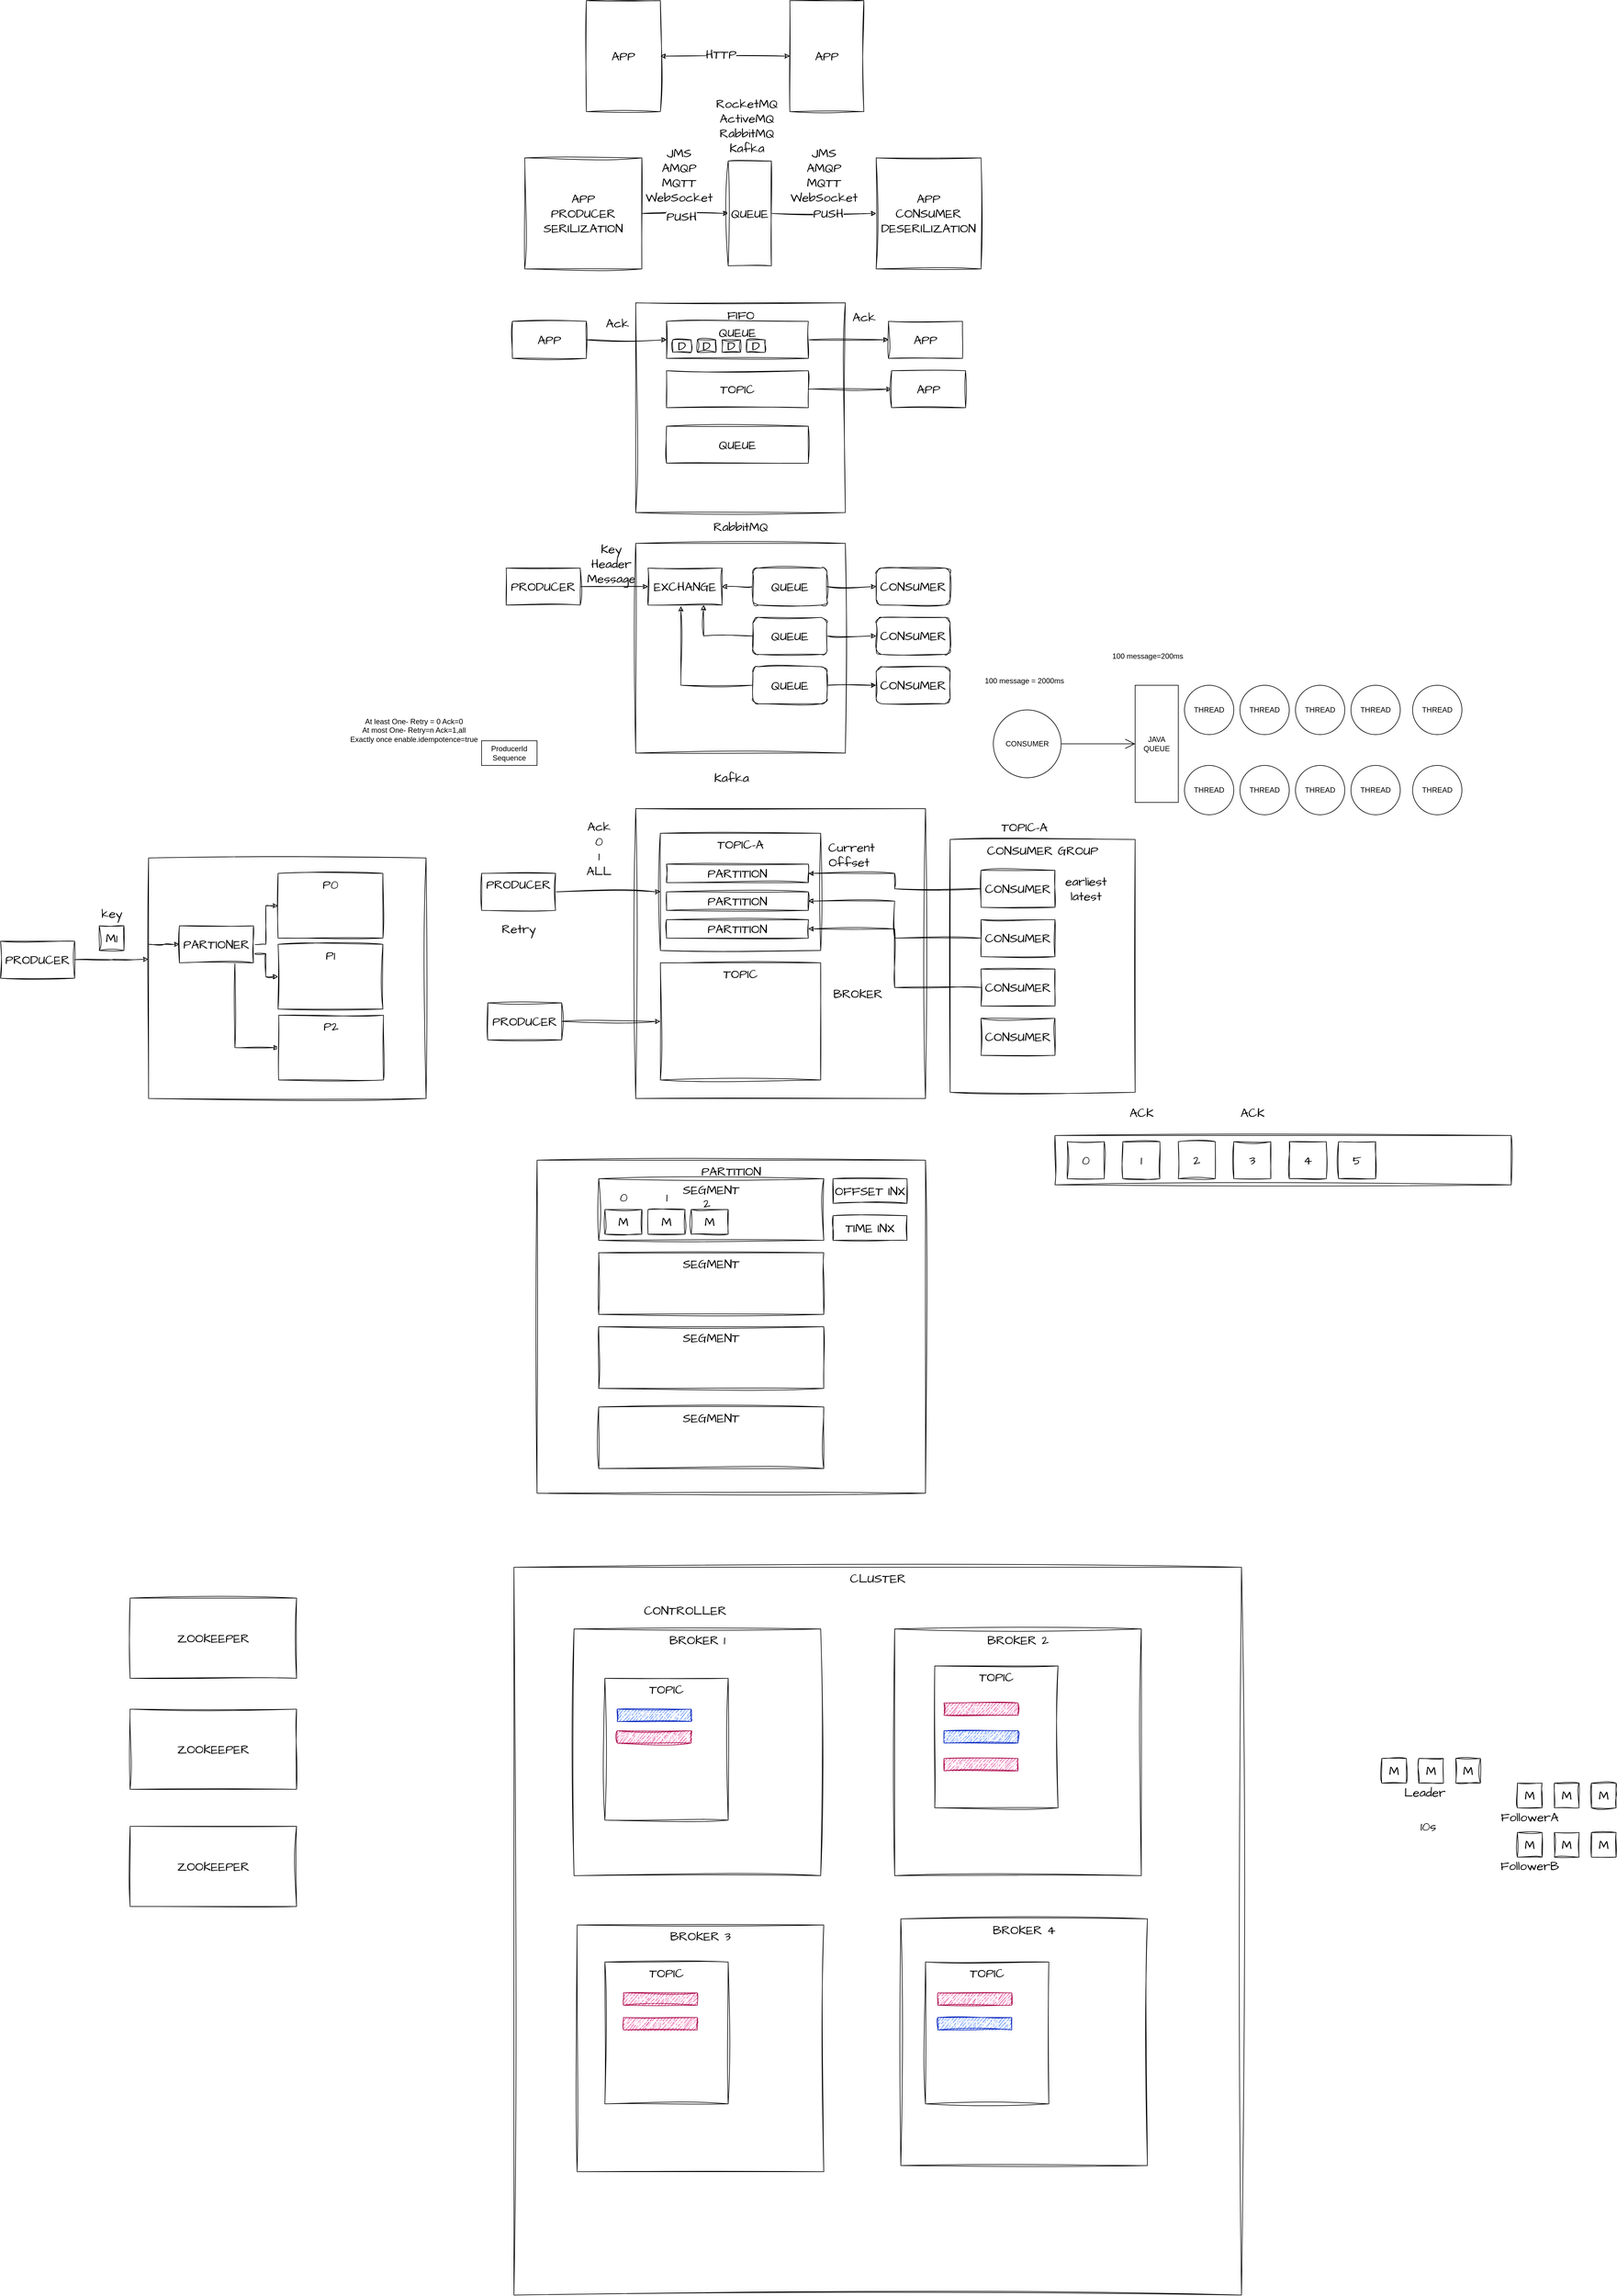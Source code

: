 <mxfile version="22.1.2" type="device">
  <diagram name="Page-1" id="kyjuLQX3oqLytZDtHuIR">
    <mxGraphModel dx="5960" dy="733" grid="1" gridSize="10" guides="1" tooltips="1" connect="1" arrows="1" fold="1" page="1" pageScale="1" pageWidth="4681" pageHeight="3300" math="0" shadow="0">
      <root>
        <mxCell id="0" />
        <mxCell id="1" parent="0" />
        <mxCell id="0eBBz7cHZ5j_ymaUO_Qw-89" value="CONSUMER GROUP" style="rounded=0;whiteSpace=wrap;html=1;sketch=1;hachureGap=4;jiggle=2;curveFitting=1;fontFamily=Architects Daughter;fontSource=https%3A%2F%2Ffonts.googleapis.com%2Fcss%3Ffamily%3DArchitects%2BDaughter;fontSize=20;verticalAlign=top;" parent="1" vertex="1">
          <mxGeometry x="740" y="1480" width="300" height="410" as="geometry" />
        </mxCell>
        <mxCell id="0eBBz7cHZ5j_ymaUO_Qw-4" value="" style="edgeStyle=orthogonalEdgeStyle;rounded=0;sketch=1;hachureGap=4;jiggle=2;curveFitting=1;orthogonalLoop=1;jettySize=auto;html=1;fontFamily=Architects Daughter;fontSource=https%3A%2F%2Ffonts.googleapis.com%2Fcss%3Ffamily%3DArchitects%2BDaughter;fontSize=16;startArrow=classic;startFill=1;" parent="1" source="0eBBz7cHZ5j_ymaUO_Qw-1" target="0eBBz7cHZ5j_ymaUO_Qw-3" edge="1">
          <mxGeometry relative="1" as="geometry" />
        </mxCell>
        <mxCell id="0eBBz7cHZ5j_ymaUO_Qw-9" value="HTTP" style="edgeLabel;html=1;align=center;verticalAlign=middle;resizable=0;points=[];fontSize=20;fontFamily=Architects Daughter;" parent="0eBBz7cHZ5j_ymaUO_Qw-4" vertex="1" connectable="0">
          <mxGeometry x="-0.067" y="3" relative="1" as="geometry">
            <mxPoint as="offset" />
          </mxGeometry>
        </mxCell>
        <mxCell id="0eBBz7cHZ5j_ymaUO_Qw-1" value="APP" style="rounded=0;whiteSpace=wrap;html=1;sketch=1;hachureGap=4;jiggle=2;curveFitting=1;fontFamily=Architects Daughter;fontSource=https%3A%2F%2Ffonts.googleapis.com%2Fcss%3Ffamily%3DArchitects%2BDaughter;fontSize=20;" parent="1" vertex="1">
          <mxGeometry x="150" y="120" width="120" height="180" as="geometry" />
        </mxCell>
        <mxCell id="0eBBz7cHZ5j_ymaUO_Qw-3" value="APP" style="rounded=0;whiteSpace=wrap;html=1;sketch=1;hachureGap=4;jiggle=2;curveFitting=1;fontFamily=Architects Daughter;fontSource=https%3A%2F%2Ffonts.googleapis.com%2Fcss%3Ffamily%3DArchitects%2BDaughter;fontSize=20;" parent="1" vertex="1">
          <mxGeometry x="480" y="120" width="120" height="180" as="geometry" />
        </mxCell>
        <mxCell id="0eBBz7cHZ5j_ymaUO_Qw-11" style="edgeStyle=orthogonalEdgeStyle;rounded=0;sketch=1;hachureGap=4;jiggle=2;curveFitting=1;orthogonalLoop=1;jettySize=auto;html=1;exitX=1;exitY=0.5;exitDx=0;exitDy=0;fontFamily=Architects Daughter;fontSource=https%3A%2F%2Ffonts.googleapis.com%2Fcss%3Ffamily%3DArchitects%2BDaughter;fontSize=16;" parent="1" source="0eBBz7cHZ5j_ymaUO_Qw-5" target="0eBBz7cHZ5j_ymaUO_Qw-10" edge="1">
          <mxGeometry relative="1" as="geometry" />
        </mxCell>
        <mxCell id="0eBBz7cHZ5j_ymaUO_Qw-13" value="Text" style="edgeLabel;html=1;align=center;verticalAlign=middle;resizable=0;points=[];fontSize=20;fontFamily=Architects Daughter;" parent="0eBBz7cHZ5j_ymaUO_Qw-11" vertex="1" connectable="0">
          <mxGeometry x="-0.158" y="-1" relative="1" as="geometry">
            <mxPoint as="offset" />
          </mxGeometry>
        </mxCell>
        <mxCell id="0eBBz7cHZ5j_ymaUO_Qw-15" value="PUSH" style="edgeLabel;html=1;align=center;verticalAlign=middle;resizable=0;points=[];fontSize=20;fontFamily=Architects Daughter;" parent="0eBBz7cHZ5j_ymaUO_Qw-11" vertex="1" connectable="0">
          <mxGeometry x="-0.086" y="-5" relative="1" as="geometry">
            <mxPoint as="offset" />
          </mxGeometry>
        </mxCell>
        <mxCell id="0eBBz7cHZ5j_ymaUO_Qw-5" value="APP&lt;br&gt;PRODUCER&lt;br&gt;SERILIZATION" style="rounded=0;whiteSpace=wrap;html=1;sketch=1;hachureGap=4;jiggle=2;curveFitting=1;fontFamily=Architects Daughter;fontSource=https%3A%2F%2Ffonts.googleapis.com%2Fcss%3Ffamily%3DArchitects%2BDaughter;fontSize=20;" parent="1" vertex="1">
          <mxGeometry x="50" y="375" width="190" height="180" as="geometry" />
        </mxCell>
        <mxCell id="0eBBz7cHZ5j_ymaUO_Qw-7" value="APP&lt;br&gt;CONSUMER&lt;br&gt;DESERILIZATION" style="rounded=0;whiteSpace=wrap;html=1;sketch=1;hachureGap=4;jiggle=2;curveFitting=1;fontFamily=Architects Daughter;fontSource=https%3A%2F%2Ffonts.googleapis.com%2Fcss%3Ffamily%3DArchitects%2BDaughter;fontSize=20;" parent="1" vertex="1">
          <mxGeometry x="620" y="375" width="170" height="180" as="geometry" />
        </mxCell>
        <mxCell id="0eBBz7cHZ5j_ymaUO_Qw-12" style="edgeStyle=orthogonalEdgeStyle;rounded=0;sketch=1;hachureGap=4;jiggle=2;curveFitting=1;orthogonalLoop=1;jettySize=auto;html=1;exitX=1;exitY=0.5;exitDx=0;exitDy=0;fontFamily=Architects Daughter;fontSource=https%3A%2F%2Ffonts.googleapis.com%2Fcss%3Ffamily%3DArchitects%2BDaughter;fontSize=16;" parent="1" source="0eBBz7cHZ5j_ymaUO_Qw-10" target="0eBBz7cHZ5j_ymaUO_Qw-7" edge="1">
          <mxGeometry relative="1" as="geometry" />
        </mxCell>
        <mxCell id="0eBBz7cHZ5j_ymaUO_Qw-14" value="PUSH" style="edgeLabel;html=1;align=center;verticalAlign=middle;resizable=0;points=[];fontSize=20;fontFamily=Architects Daughter;" parent="0eBBz7cHZ5j_ymaUO_Qw-12" vertex="1" connectable="0">
          <mxGeometry x="0.082" relative="1" as="geometry">
            <mxPoint as="offset" />
          </mxGeometry>
        </mxCell>
        <mxCell id="0eBBz7cHZ5j_ymaUO_Qw-10" value="QUEUE" style="rounded=0;whiteSpace=wrap;html=1;sketch=1;hachureGap=4;jiggle=2;curveFitting=1;fontFamily=Architects Daughter;fontSource=https%3A%2F%2Ffonts.googleapis.com%2Fcss%3Ffamily%3DArchitects%2BDaughter;fontSize=20;" parent="1" vertex="1">
          <mxGeometry x="380" y="380" width="70" height="170" as="geometry" />
        </mxCell>
        <mxCell id="0eBBz7cHZ5j_ymaUO_Qw-16" value="JMS&lt;br&gt;AMQP&lt;br&gt;MQTT&lt;br&gt;WebSocket" style="text;html=1;align=center;verticalAlign=middle;resizable=0;points=[];autosize=1;strokeColor=none;fillColor=none;fontSize=20;fontFamily=Architects Daughter;" parent="1" vertex="1">
          <mxGeometry x="235" y="348" width="130" height="110" as="geometry" />
        </mxCell>
        <mxCell id="0eBBz7cHZ5j_ymaUO_Qw-17" value="RocketMQ&lt;br&gt;ActiveMQ&lt;br&gt;RabbitMQ&lt;br&gt;Kafka" style="text;html=1;align=center;verticalAlign=middle;resizable=0;points=[];autosize=1;strokeColor=none;fillColor=none;fontSize=20;fontFamily=Architects Daughter;" parent="1" vertex="1">
          <mxGeometry x="350" y="268" width="120" height="110" as="geometry" />
        </mxCell>
        <mxCell id="0eBBz7cHZ5j_ymaUO_Qw-19" value="" style="whiteSpace=wrap;html=1;aspect=fixed;sketch=1;hachureGap=4;jiggle=2;curveFitting=1;fontFamily=Architects Daughter;fontSource=https%3A%2F%2Ffonts.googleapis.com%2Fcss%3Ffamily%3DArchitects%2BDaughter;fontSize=20;" parent="1" vertex="1">
          <mxGeometry x="230" y="610" width="340" height="340" as="geometry" />
        </mxCell>
        <mxCell id="0eBBz7cHZ5j_ymaUO_Qw-26" style="edgeStyle=orthogonalEdgeStyle;rounded=0;sketch=1;hachureGap=4;jiggle=2;curveFitting=1;orthogonalLoop=1;jettySize=auto;html=1;exitX=1;exitY=0.5;exitDx=0;exitDy=0;entryX=0;entryY=0.5;entryDx=0;entryDy=0;fontFamily=Architects Daughter;fontSource=https%3A%2F%2Ffonts.googleapis.com%2Fcss%3Ffamily%3DArchitects%2BDaughter;fontSize=16;" parent="1" source="0eBBz7cHZ5j_ymaUO_Qw-20" target="0eBBz7cHZ5j_ymaUO_Qw-25" edge="1">
          <mxGeometry relative="1" as="geometry" />
        </mxCell>
        <mxCell id="0eBBz7cHZ5j_ymaUO_Qw-20" value="QUEUE" style="rounded=0;whiteSpace=wrap;html=1;sketch=1;hachureGap=4;jiggle=2;curveFitting=1;fontFamily=Architects Daughter;fontSource=https%3A%2F%2Ffonts.googleapis.com%2Fcss%3Ffamily%3DArchitects%2BDaughter;fontSize=20;verticalAlign=top;" parent="1" vertex="1">
          <mxGeometry x="280" y="640" width="230" height="60" as="geometry" />
        </mxCell>
        <mxCell id="0eBBz7cHZ5j_ymaUO_Qw-40" value="" style="edgeStyle=orthogonalEdgeStyle;rounded=0;sketch=1;hachureGap=4;jiggle=2;curveFitting=1;orthogonalLoop=1;jettySize=auto;html=1;fontFamily=Architects Daughter;fontSource=https%3A%2F%2Ffonts.googleapis.com%2Fcss%3Ffamily%3DArchitects%2BDaughter;fontSize=16;" parent="1" source="0eBBz7cHZ5j_ymaUO_Qw-21" target="0eBBz7cHZ5j_ymaUO_Qw-39" edge="1">
          <mxGeometry relative="1" as="geometry" />
        </mxCell>
        <mxCell id="0eBBz7cHZ5j_ymaUO_Qw-21" value="TOPIC" style="rounded=0;whiteSpace=wrap;html=1;sketch=1;hachureGap=4;jiggle=2;curveFitting=1;fontFamily=Architects Daughter;fontSource=https%3A%2F%2Ffonts.googleapis.com%2Fcss%3Ffamily%3DArchitects%2BDaughter;fontSize=20;" parent="1" vertex="1">
          <mxGeometry x="280" y="720" width="230" height="60" as="geometry" />
        </mxCell>
        <mxCell id="0eBBz7cHZ5j_ymaUO_Qw-22" value="QUEUE" style="rounded=0;whiteSpace=wrap;html=1;sketch=1;hachureGap=4;jiggle=2;curveFitting=1;fontFamily=Architects Daughter;fontSource=https%3A%2F%2Ffonts.googleapis.com%2Fcss%3Ffamily%3DArchitects%2BDaughter;fontSize=20;" parent="1" vertex="1">
          <mxGeometry x="280" y="810" width="230" height="60" as="geometry" />
        </mxCell>
        <mxCell id="0eBBz7cHZ5j_ymaUO_Qw-24" style="edgeStyle=orthogonalEdgeStyle;rounded=0;sketch=1;hachureGap=4;jiggle=2;curveFitting=1;orthogonalLoop=1;jettySize=auto;html=1;exitX=1;exitY=0.5;exitDx=0;exitDy=0;entryX=0;entryY=0.5;entryDx=0;entryDy=0;fontFamily=Architects Daughter;fontSource=https%3A%2F%2Ffonts.googleapis.com%2Fcss%3Ffamily%3DArchitects%2BDaughter;fontSize=16;" parent="1" source="0eBBz7cHZ5j_ymaUO_Qw-23" target="0eBBz7cHZ5j_ymaUO_Qw-20" edge="1">
          <mxGeometry relative="1" as="geometry" />
        </mxCell>
        <mxCell id="0eBBz7cHZ5j_ymaUO_Qw-23" value="APP" style="rounded=0;whiteSpace=wrap;html=1;sketch=1;hachureGap=4;jiggle=2;curveFitting=1;fontFamily=Architects Daughter;fontSource=https%3A%2F%2Ffonts.googleapis.com%2Fcss%3Ffamily%3DArchitects%2BDaughter;fontSize=20;" parent="1" vertex="1">
          <mxGeometry x="30" y="640" width="120" height="60" as="geometry" />
        </mxCell>
        <mxCell id="0eBBz7cHZ5j_ymaUO_Qw-25" value="APP" style="rounded=0;whiteSpace=wrap;html=1;sketch=1;hachureGap=4;jiggle=2;curveFitting=1;fontFamily=Architects Daughter;fontSource=https%3A%2F%2Ffonts.googleapis.com%2Fcss%3Ffamily%3DArchitects%2BDaughter;fontSize=20;" parent="1" vertex="1">
          <mxGeometry x="640" y="640" width="120" height="60" as="geometry" />
        </mxCell>
        <mxCell id="0eBBz7cHZ5j_ymaUO_Qw-27" value="D" style="rounded=0;whiteSpace=wrap;html=1;sketch=1;hachureGap=4;jiggle=2;curveFitting=1;fontFamily=Architects Daughter;fontSource=https%3A%2F%2Ffonts.googleapis.com%2Fcss%3Ffamily%3DArchitects%2BDaughter;fontSize=20;" parent="1" vertex="1">
          <mxGeometry x="290" y="670" width="30" height="20" as="geometry" />
        </mxCell>
        <mxCell id="0eBBz7cHZ5j_ymaUO_Qw-28" value="D" style="rounded=0;whiteSpace=wrap;html=1;sketch=1;hachureGap=4;jiggle=2;curveFitting=1;fontFamily=Architects Daughter;fontSource=https%3A%2F%2Ffonts.googleapis.com%2Fcss%3Ffamily%3DArchitects%2BDaughter;fontSize=20;" parent="1" vertex="1">
          <mxGeometry x="330" y="670" width="30" height="20" as="geometry" />
        </mxCell>
        <mxCell id="0eBBz7cHZ5j_ymaUO_Qw-29" value="D" style="rounded=0;whiteSpace=wrap;html=1;sketch=1;hachureGap=4;jiggle=2;curveFitting=1;fontFamily=Architects Daughter;fontSource=https%3A%2F%2Ffonts.googleapis.com%2Fcss%3Ffamily%3DArchitects%2BDaughter;fontSize=20;" parent="1" vertex="1">
          <mxGeometry x="370" y="670" width="30" height="20" as="geometry" />
        </mxCell>
        <mxCell id="0eBBz7cHZ5j_ymaUO_Qw-30" value="D" style="rounded=0;whiteSpace=wrap;html=1;sketch=1;hachureGap=4;jiggle=2;curveFitting=1;fontFamily=Architects Daughter;fontSource=https%3A%2F%2Ffonts.googleapis.com%2Fcss%3Ffamily%3DArchitects%2BDaughter;fontSize=20;" parent="1" vertex="1">
          <mxGeometry x="410" y="670" width="30" height="20" as="geometry" />
        </mxCell>
        <mxCell id="0eBBz7cHZ5j_ymaUO_Qw-33" value="FIFO" style="text;html=1;align=center;verticalAlign=middle;resizable=0;points=[];autosize=1;strokeColor=none;fillColor=none;fontSize=20;fontFamily=Architects Daughter;" parent="1" vertex="1">
          <mxGeometry x="365" y="610" width="70" height="40" as="geometry" />
        </mxCell>
        <mxCell id="0eBBz7cHZ5j_ymaUO_Qw-34" value="Ack" style="text;html=1;align=center;verticalAlign=middle;resizable=0;points=[];autosize=1;strokeColor=none;fillColor=none;fontSize=20;fontFamily=Architects Daughter;" parent="1" vertex="1">
          <mxGeometry x="170" y="623" width="60" height="40" as="geometry" />
        </mxCell>
        <mxCell id="0eBBz7cHZ5j_ymaUO_Qw-36" value="Ack" style="text;html=1;align=center;verticalAlign=middle;resizable=0;points=[];autosize=1;strokeColor=none;fillColor=none;fontSize=20;fontFamily=Architects Daughter;" parent="1" vertex="1">
          <mxGeometry x="570" y="613" width="60" height="40" as="geometry" />
        </mxCell>
        <mxCell id="0eBBz7cHZ5j_ymaUO_Qw-38" value="JMS&lt;br&gt;AMQP&lt;br&gt;MQTT&lt;br&gt;WebSocket" style="text;html=1;align=center;verticalAlign=middle;resizable=0;points=[];autosize=1;strokeColor=none;fillColor=none;fontSize=20;fontFamily=Architects Daughter;" parent="1" vertex="1">
          <mxGeometry x="470" y="348" width="130" height="110" as="geometry" />
        </mxCell>
        <mxCell id="0eBBz7cHZ5j_ymaUO_Qw-39" value="APP" style="whiteSpace=wrap;html=1;fontSize=20;fontFamily=Architects Daughter;rounded=0;sketch=1;hachureGap=4;jiggle=2;curveFitting=1;fontSource=https%3A%2F%2Ffonts.googleapis.com%2Fcss%3Ffamily%3DArchitects%2BDaughter;" parent="1" vertex="1">
          <mxGeometry x="645" y="720" width="120" height="60" as="geometry" />
        </mxCell>
        <mxCell id="0eBBz7cHZ5j_ymaUO_Qw-41" value="" style="whiteSpace=wrap;html=1;aspect=fixed;sketch=1;hachureGap=4;jiggle=2;curveFitting=1;fontFamily=Architects Daughter;fontSource=https%3A%2F%2Ffonts.googleapis.com%2Fcss%3Ffamily%3DArchitects%2BDaughter;fontSize=20;" parent="1" vertex="1">
          <mxGeometry x="230" y="1000" width="340" height="340" as="geometry" />
        </mxCell>
        <mxCell id="0eBBz7cHZ5j_ymaUO_Qw-42" value="EXCHANGE" style="rounded=0;whiteSpace=wrap;html=1;sketch=1;hachureGap=4;jiggle=2;curveFitting=1;fontFamily=Architects Daughter;fontSource=https%3A%2F%2Ffonts.googleapis.com%2Fcss%3Ffamily%3DArchitects%2BDaughter;fontSize=20;" parent="1" vertex="1">
          <mxGeometry x="250" y="1040" width="120" height="60" as="geometry" />
        </mxCell>
        <mxCell id="0eBBz7cHZ5j_ymaUO_Qw-45" value="" style="edgeStyle=orthogonalEdgeStyle;rounded=0;sketch=1;hachureGap=4;jiggle=2;curveFitting=1;orthogonalLoop=1;jettySize=auto;html=1;fontFamily=Architects Daughter;fontSource=https%3A%2F%2Ffonts.googleapis.com%2Fcss%3Ffamily%3DArchitects%2BDaughter;fontSize=16;" parent="1" source="0eBBz7cHZ5j_ymaUO_Qw-43" target="0eBBz7cHZ5j_ymaUO_Qw-44" edge="1">
          <mxGeometry relative="1" as="geometry" />
        </mxCell>
        <mxCell id="0eBBz7cHZ5j_ymaUO_Qw-48" style="edgeStyle=orthogonalEdgeStyle;rounded=0;sketch=1;hachureGap=4;jiggle=2;curveFitting=1;orthogonalLoop=1;jettySize=auto;html=1;exitX=0;exitY=0.5;exitDx=0;exitDy=0;fontFamily=Architects Daughter;fontSource=https%3A%2F%2Ffonts.googleapis.com%2Fcss%3Ffamily%3DArchitects%2BDaughter;fontSize=16;" parent="1" source="0eBBz7cHZ5j_ymaUO_Qw-43" target="0eBBz7cHZ5j_ymaUO_Qw-42" edge="1">
          <mxGeometry relative="1" as="geometry" />
        </mxCell>
        <mxCell id="0eBBz7cHZ5j_ymaUO_Qw-43" value="QUEUE" style="rounded=1;whiteSpace=wrap;html=1;sketch=1;hachureGap=4;jiggle=2;curveFitting=1;fontFamily=Architects Daughter;fontSource=https%3A%2F%2Ffonts.googleapis.com%2Fcss%3Ffamily%3DArchitects%2BDaughter;fontSize=20;" parent="1" vertex="1">
          <mxGeometry x="420" y="1040" width="120" height="60" as="geometry" />
        </mxCell>
        <mxCell id="0eBBz7cHZ5j_ymaUO_Qw-44" value="CONSUMER" style="rounded=1;whiteSpace=wrap;html=1;sketch=1;hachureGap=4;jiggle=2;curveFitting=1;fontFamily=Architects Daughter;fontSource=https%3A%2F%2Ffonts.googleapis.com%2Fcss%3Ffamily%3DArchitects%2BDaughter;fontSize=20;" parent="1" vertex="1">
          <mxGeometry x="620" y="1040" width="120" height="60" as="geometry" />
        </mxCell>
        <mxCell id="0eBBz7cHZ5j_ymaUO_Qw-47" style="edgeStyle=orthogonalEdgeStyle;rounded=0;sketch=1;hachureGap=4;jiggle=2;curveFitting=1;orthogonalLoop=1;jettySize=auto;html=1;exitX=1;exitY=0.5;exitDx=0;exitDy=0;entryX=0;entryY=0.5;entryDx=0;entryDy=0;fontFamily=Architects Daughter;fontSource=https%3A%2F%2Ffonts.googleapis.com%2Fcss%3Ffamily%3DArchitects%2BDaughter;fontSize=16;" parent="1" source="0eBBz7cHZ5j_ymaUO_Qw-46" target="0eBBz7cHZ5j_ymaUO_Qw-42" edge="1">
          <mxGeometry relative="1" as="geometry" />
        </mxCell>
        <mxCell id="0eBBz7cHZ5j_ymaUO_Qw-46" value="PRODUCER" style="rounded=0;whiteSpace=wrap;html=1;sketch=1;hachureGap=4;jiggle=2;curveFitting=1;fontFamily=Architects Daughter;fontSource=https%3A%2F%2Ffonts.googleapis.com%2Fcss%3Ffamily%3DArchitects%2BDaughter;fontSize=20;" parent="1" vertex="1">
          <mxGeometry x="20" y="1040" width="120" height="60" as="geometry" />
        </mxCell>
        <mxCell id="0eBBz7cHZ5j_ymaUO_Qw-51" style="edgeStyle=orthogonalEdgeStyle;rounded=0;sketch=1;hachureGap=4;jiggle=2;curveFitting=1;orthogonalLoop=1;jettySize=auto;html=1;exitX=0;exitY=0.5;exitDx=0;exitDy=0;entryX=0.75;entryY=1;entryDx=0;entryDy=0;fontFamily=Architects Daughter;fontSource=https%3A%2F%2Ffonts.googleapis.com%2Fcss%3Ffamily%3DArchitects%2BDaughter;fontSize=16;" parent="1" source="0eBBz7cHZ5j_ymaUO_Qw-49" target="0eBBz7cHZ5j_ymaUO_Qw-42" edge="1">
          <mxGeometry relative="1" as="geometry" />
        </mxCell>
        <mxCell id="0eBBz7cHZ5j_ymaUO_Qw-54" value="" style="edgeStyle=orthogonalEdgeStyle;rounded=0;sketch=1;hachureGap=4;jiggle=2;curveFitting=1;orthogonalLoop=1;jettySize=auto;html=1;fontFamily=Architects Daughter;fontSource=https%3A%2F%2Ffonts.googleapis.com%2Fcss%3Ffamily%3DArchitects%2BDaughter;fontSize=16;" parent="1" source="0eBBz7cHZ5j_ymaUO_Qw-49" target="0eBBz7cHZ5j_ymaUO_Qw-53" edge="1">
          <mxGeometry relative="1" as="geometry" />
        </mxCell>
        <mxCell id="0eBBz7cHZ5j_ymaUO_Qw-49" value="QUEUE" style="rounded=1;whiteSpace=wrap;html=1;sketch=1;hachureGap=4;jiggle=2;curveFitting=1;fontFamily=Architects Daughter;fontSource=https%3A%2F%2Ffonts.googleapis.com%2Fcss%3Ffamily%3DArchitects%2BDaughter;fontSize=20;" parent="1" vertex="1">
          <mxGeometry x="420" y="1120" width="120" height="60" as="geometry" />
        </mxCell>
        <mxCell id="0eBBz7cHZ5j_ymaUO_Qw-56" value="" style="edgeStyle=orthogonalEdgeStyle;rounded=0;sketch=1;hachureGap=4;jiggle=2;curveFitting=1;orthogonalLoop=1;jettySize=auto;html=1;fontFamily=Architects Daughter;fontSource=https%3A%2F%2Ffonts.googleapis.com%2Fcss%3Ffamily%3DArchitects%2BDaughter;fontSize=16;" parent="1" source="0eBBz7cHZ5j_ymaUO_Qw-50" target="0eBBz7cHZ5j_ymaUO_Qw-55" edge="1">
          <mxGeometry relative="1" as="geometry" />
        </mxCell>
        <mxCell id="0eBBz7cHZ5j_ymaUO_Qw-50" value="QUEUE" style="rounded=1;whiteSpace=wrap;html=1;sketch=1;hachureGap=4;jiggle=2;curveFitting=1;fontFamily=Architects Daughter;fontSource=https%3A%2F%2Ffonts.googleapis.com%2Fcss%3Ffamily%3DArchitects%2BDaughter;fontSize=20;" parent="1" vertex="1">
          <mxGeometry x="420" y="1200" width="120" height="60" as="geometry" />
        </mxCell>
        <mxCell id="0eBBz7cHZ5j_ymaUO_Qw-52" style="edgeStyle=orthogonalEdgeStyle;rounded=0;sketch=1;hachureGap=4;jiggle=2;curveFitting=1;orthogonalLoop=1;jettySize=auto;html=1;exitX=0;exitY=0.5;exitDx=0;exitDy=0;entryX=0.444;entryY=1.028;entryDx=0;entryDy=0;entryPerimeter=0;fontFamily=Architects Daughter;fontSource=https%3A%2F%2Ffonts.googleapis.com%2Fcss%3Ffamily%3DArchitects%2BDaughter;fontSize=16;" parent="1" source="0eBBz7cHZ5j_ymaUO_Qw-50" target="0eBBz7cHZ5j_ymaUO_Qw-42" edge="1">
          <mxGeometry relative="1" as="geometry" />
        </mxCell>
        <mxCell id="0eBBz7cHZ5j_ymaUO_Qw-53" value="CONSUMER" style="whiteSpace=wrap;html=1;fontSize=20;fontFamily=Architects Daughter;rounded=1;sketch=1;hachureGap=4;jiggle=2;curveFitting=1;fontSource=https%3A%2F%2Ffonts.googleapis.com%2Fcss%3Ffamily%3DArchitects%2BDaughter;" parent="1" vertex="1">
          <mxGeometry x="620" y="1120" width="120" height="60" as="geometry" />
        </mxCell>
        <mxCell id="0eBBz7cHZ5j_ymaUO_Qw-55" value="CONSUMER" style="whiteSpace=wrap;html=1;fontSize=20;fontFamily=Architects Daughter;rounded=1;sketch=1;hachureGap=4;jiggle=2;curveFitting=1;fontSource=https%3A%2F%2Ffonts.googleapis.com%2Fcss%3Ffamily%3DArchitects%2BDaughter;" parent="1" vertex="1">
          <mxGeometry x="620" y="1200" width="120" height="60" as="geometry" />
        </mxCell>
        <mxCell id="0eBBz7cHZ5j_ymaUO_Qw-57" value="Key&lt;br&gt;Header&lt;br&gt;Message" style="text;html=1;align=center;verticalAlign=middle;resizable=0;points=[];autosize=1;strokeColor=none;fillColor=none;fontSize=20;fontFamily=Architects Daughter;" parent="1" vertex="1">
          <mxGeometry x="140" y="988" width="100" height="90" as="geometry" />
        </mxCell>
        <mxCell id="0eBBz7cHZ5j_ymaUO_Qw-58" value="" style="whiteSpace=wrap;html=1;aspect=fixed;sketch=1;hachureGap=4;jiggle=2;curveFitting=1;fontFamily=Architects Daughter;fontSource=https%3A%2F%2Ffonts.googleapis.com%2Fcss%3Ffamily%3DArchitects%2BDaughter;fontSize=20;" parent="1" vertex="1">
          <mxGeometry x="230" y="1430" width="470" height="470" as="geometry" />
        </mxCell>
        <mxCell id="0eBBz7cHZ5j_ymaUO_Qw-59" value="RabbitMQ" style="text;html=1;align=center;verticalAlign=middle;resizable=0;points=[];autosize=1;strokeColor=none;fillColor=none;fontSize=20;fontFamily=Architects Daughter;" parent="1" vertex="1">
          <mxGeometry x="345" y="953" width="110" height="40" as="geometry" />
        </mxCell>
        <mxCell id="0eBBz7cHZ5j_ymaUO_Qw-60" value="Kafka" style="text;html=1;align=center;verticalAlign=middle;resizable=0;points=[];autosize=1;strokeColor=none;fillColor=none;fontSize=20;fontFamily=Architects Daughter;" parent="1" vertex="1">
          <mxGeometry x="345" y="1360" width="80" height="40" as="geometry" />
        </mxCell>
        <mxCell id="0eBBz7cHZ5j_ymaUO_Qw-63" value="" style="edgeStyle=orthogonalEdgeStyle;rounded=0;sketch=1;hachureGap=4;jiggle=2;curveFitting=1;orthogonalLoop=1;jettySize=auto;html=1;fontFamily=Architects Daughter;fontSource=https%3A%2F%2Ffonts.googleapis.com%2Fcss%3Ffamily%3DArchitects%2BDaughter;fontSize=16;endArrow=none;endFill=0;startArrow=classic;startFill=1;" parent="1" source="0eBBz7cHZ5j_ymaUO_Qw-61" target="0eBBz7cHZ5j_ymaUO_Qw-62" edge="1">
          <mxGeometry relative="1" as="geometry" />
        </mxCell>
        <mxCell id="0eBBz7cHZ5j_ymaUO_Qw-61" value="TOPIC-A" style="rounded=0;whiteSpace=wrap;html=1;sketch=1;hachureGap=4;jiggle=2;curveFitting=1;fontFamily=Architects Daughter;fontSource=https%3A%2F%2Ffonts.googleapis.com%2Fcss%3Ffamily%3DArchitects%2BDaughter;fontSize=20;verticalAlign=top;" parent="1" vertex="1">
          <mxGeometry x="270" y="1470" width="260" height="190" as="geometry" />
        </mxCell>
        <mxCell id="0eBBz7cHZ5j_ymaUO_Qw-62" value="PRODUCER" style="whiteSpace=wrap;html=1;fontSize=20;fontFamily=Architects Daughter;verticalAlign=top;rounded=0;sketch=1;hachureGap=4;jiggle=2;curveFitting=1;fontSource=https%3A%2F%2Ffonts.googleapis.com%2Fcss%3Ffamily%3DArchitects%2BDaughter;" parent="1" vertex="1">
          <mxGeometry x="-20" y="1535" width="120" height="60" as="geometry" />
        </mxCell>
        <mxCell id="0eBBz7cHZ5j_ymaUO_Qw-64" value="TOPIC" style="rounded=0;whiteSpace=wrap;html=1;sketch=1;hachureGap=4;jiggle=2;curveFitting=1;fontFamily=Architects Daughter;fontSource=https%3A%2F%2Ffonts.googleapis.com%2Fcss%3Ffamily%3DArchitects%2BDaughter;fontSize=20;verticalAlign=top;" parent="1" vertex="1">
          <mxGeometry x="270" y="1680" width="260" height="190" as="geometry" />
        </mxCell>
        <mxCell id="0eBBz7cHZ5j_ymaUO_Qw-66" style="edgeStyle=orthogonalEdgeStyle;rounded=0;sketch=1;hachureGap=4;jiggle=2;curveFitting=1;orthogonalLoop=1;jettySize=auto;html=1;exitX=1;exitY=0.5;exitDx=0;exitDy=0;fontFamily=Architects Daughter;fontSource=https%3A%2F%2Ffonts.googleapis.com%2Fcss%3Ffamily%3DArchitects%2BDaughter;fontSize=16;" parent="1" source="0eBBz7cHZ5j_ymaUO_Qw-65" target="0eBBz7cHZ5j_ymaUO_Qw-64" edge="1">
          <mxGeometry relative="1" as="geometry" />
        </mxCell>
        <mxCell id="0eBBz7cHZ5j_ymaUO_Qw-65" value="PRODUCER" style="rounded=0;whiteSpace=wrap;html=1;sketch=1;hachureGap=4;jiggle=2;curveFitting=1;fontFamily=Architects Daughter;fontSource=https%3A%2F%2Ffonts.googleapis.com%2Fcss%3Ffamily%3DArchitects%2BDaughter;fontSize=20;" parent="1" vertex="1">
          <mxGeometry x="-10" y="1745" width="120" height="60" as="geometry" />
        </mxCell>
        <mxCell id="0eBBz7cHZ5j_ymaUO_Qw-67" value="PARTITION" style="rounded=0;whiteSpace=wrap;html=1;sketch=1;hachureGap=4;jiggle=2;curveFitting=1;fontFamily=Architects Daughter;fontSource=https%3A%2F%2Ffonts.googleapis.com%2Fcss%3Ffamily%3DArchitects%2BDaughter;fontSize=20;" parent="1" vertex="1">
          <mxGeometry x="280" y="1520" width="230" height="30" as="geometry" />
        </mxCell>
        <mxCell id="0eBBz7cHZ5j_ymaUO_Qw-69" value="PARTITION" style="rounded=0;whiteSpace=wrap;html=1;sketch=1;hachureGap=4;jiggle=2;curveFitting=1;fontFamily=Architects Daughter;fontSource=https%3A%2F%2Ffonts.googleapis.com%2Fcss%3Ffamily%3DArchitects%2BDaughter;fontSize=20;" parent="1" vertex="1">
          <mxGeometry x="280" y="1565" width="230" height="30" as="geometry" />
        </mxCell>
        <mxCell id="0eBBz7cHZ5j_ymaUO_Qw-70" value="PARTITION" style="rounded=0;whiteSpace=wrap;html=1;sketch=1;hachureGap=4;jiggle=2;curveFitting=1;fontFamily=Architects Daughter;fontSource=https%3A%2F%2Ffonts.googleapis.com%2Fcss%3Ffamily%3DArchitects%2BDaughter;fontSize=20;" parent="1" vertex="1">
          <mxGeometry x="280" y="1610" width="230" height="30" as="geometry" />
        </mxCell>
        <mxCell id="0eBBz7cHZ5j_ymaUO_Qw-71" value="PARTITION" style="rounded=0;whiteSpace=wrap;html=1;sketch=1;hachureGap=4;jiggle=2;curveFitting=1;fontFamily=Architects Daughter;fontSource=https%3A%2F%2Ffonts.googleapis.com%2Fcss%3Ffamily%3DArchitects%2BDaughter;fontSize=20;verticalAlign=top;" parent="1" vertex="1">
          <mxGeometry x="70" y="2000" width="630" height="540" as="geometry" />
        </mxCell>
        <mxCell id="0eBBz7cHZ5j_ymaUO_Qw-75" value="SEGMENT" style="rounded=0;whiteSpace=wrap;html=1;sketch=1;hachureGap=4;jiggle=2;curveFitting=1;fontFamily=Architects Daughter;fontSource=https%3A%2F%2Ffonts.googleapis.com%2Fcss%3Ffamily%3DArchitects%2BDaughter;fontSize=20;verticalAlign=top;" parent="1" vertex="1">
          <mxGeometry x="170" y="2030" width="365" height="100" as="geometry" />
        </mxCell>
        <mxCell id="0eBBz7cHZ5j_ymaUO_Qw-72" value="M" style="rounded=0;whiteSpace=wrap;html=1;sketch=1;hachureGap=4;jiggle=2;curveFitting=1;fontFamily=Architects Daughter;fontSource=https%3A%2F%2Ffonts.googleapis.com%2Fcss%3Ffamily%3DArchitects%2BDaughter;fontSize=20;" parent="1" vertex="1">
          <mxGeometry x="180" y="2080" width="60" height="40" as="geometry" />
        </mxCell>
        <mxCell id="0eBBz7cHZ5j_ymaUO_Qw-73" value="M" style="rounded=0;whiteSpace=wrap;html=1;sketch=1;hachureGap=4;jiggle=2;curveFitting=1;fontFamily=Architects Daughter;fontSource=https%3A%2F%2Ffonts.googleapis.com%2Fcss%3Ffamily%3DArchitects%2BDaughter;fontSize=20;" parent="1" vertex="1">
          <mxGeometry x="250" y="2080" width="60" height="40" as="geometry" />
        </mxCell>
        <mxCell id="0eBBz7cHZ5j_ymaUO_Qw-74" value="M" style="rounded=0;whiteSpace=wrap;html=1;sketch=1;hachureGap=4;jiggle=2;curveFitting=1;fontFamily=Architects Daughter;fontSource=https%3A%2F%2Ffonts.googleapis.com%2Fcss%3Ffamily%3DArchitects%2BDaughter;fontSize=20;" parent="1" vertex="1">
          <mxGeometry x="320" y="2080" width="60" height="40" as="geometry" />
        </mxCell>
        <mxCell id="0eBBz7cHZ5j_ymaUO_Qw-76" value="SEGMENT" style="rounded=0;whiteSpace=wrap;html=1;sketch=1;hachureGap=4;jiggle=2;curveFitting=1;fontFamily=Architects Daughter;fontSource=https%3A%2F%2Ffonts.googleapis.com%2Fcss%3Ffamily%3DArchitects%2BDaughter;fontSize=20;verticalAlign=top;" parent="1" vertex="1">
          <mxGeometry x="170" y="2150" width="365" height="100" as="geometry" />
        </mxCell>
        <mxCell id="0eBBz7cHZ5j_ymaUO_Qw-77" value="SEGMENT" style="rounded=0;whiteSpace=wrap;html=1;sketch=1;hachureGap=4;jiggle=2;curveFitting=1;fontFamily=Architects Daughter;fontSource=https%3A%2F%2Ffonts.googleapis.com%2Fcss%3Ffamily%3DArchitects%2BDaughter;fontSize=20;verticalAlign=top;" parent="1" vertex="1">
          <mxGeometry x="170" y="2270" width="365" height="100" as="geometry" />
        </mxCell>
        <mxCell id="0eBBz7cHZ5j_ymaUO_Qw-78" value="SEGMENT" style="rounded=0;whiteSpace=wrap;html=1;sketch=1;hachureGap=4;jiggle=2;curveFitting=1;fontFamily=Architects Daughter;fontSource=https%3A%2F%2Ffonts.googleapis.com%2Fcss%3Ffamily%3DArchitects%2BDaughter;fontSize=20;verticalAlign=top;" parent="1" vertex="1">
          <mxGeometry x="170" y="2400" width="365" height="100" as="geometry" />
        </mxCell>
        <mxCell id="0eBBz7cHZ5j_ymaUO_Qw-79" value="0" style="text;html=1;align=center;verticalAlign=middle;resizable=0;points=[];autosize=1;strokeColor=none;fillColor=none;fontSize=20;fontFamily=Architects Daughter;" parent="1" vertex="1">
          <mxGeometry x="190" y="2040" width="40" height="40" as="geometry" />
        </mxCell>
        <mxCell id="0eBBz7cHZ5j_ymaUO_Qw-80" value="1" style="text;html=1;align=center;verticalAlign=middle;resizable=0;points=[];autosize=1;strokeColor=none;fillColor=none;fontSize=20;fontFamily=Architects Daughter;" parent="1" vertex="1">
          <mxGeometry x="265" y="2040" width="30" height="40" as="geometry" />
        </mxCell>
        <mxCell id="0eBBz7cHZ5j_ymaUO_Qw-81" value="2" style="text;html=1;align=center;verticalAlign=middle;resizable=0;points=[];autosize=1;strokeColor=none;fillColor=none;fontSize=20;fontFamily=Architects Daughter;" parent="1" vertex="1">
          <mxGeometry x="330" y="2050" width="30" height="40" as="geometry" />
        </mxCell>
        <mxCell id="0eBBz7cHZ5j_ymaUO_Qw-82" value="OFFSET INX" style="rounded=0;whiteSpace=wrap;html=1;sketch=1;hachureGap=4;jiggle=2;curveFitting=1;fontFamily=Architects Daughter;fontSource=https%3A%2F%2Ffonts.googleapis.com%2Fcss%3Ffamily%3DArchitects%2BDaughter;fontSize=20;" parent="1" vertex="1">
          <mxGeometry x="550" y="2030" width="120" height="40" as="geometry" />
        </mxCell>
        <mxCell id="0eBBz7cHZ5j_ymaUO_Qw-83" value="TIME INX" style="rounded=0;whiteSpace=wrap;html=1;sketch=1;hachureGap=4;jiggle=2;curveFitting=1;fontFamily=Architects Daughter;fontSource=https%3A%2F%2Ffonts.googleapis.com%2Fcss%3Ffamily%3DArchitects%2BDaughter;fontSize=20;" parent="1" vertex="1">
          <mxGeometry x="550" y="2090" width="120" height="40" as="geometry" />
        </mxCell>
        <mxCell id="0eBBz7cHZ5j_ymaUO_Qw-84" value="Ack&lt;br&gt;0&lt;br&gt;1&lt;br&gt;ALL" style="text;html=1;align=center;verticalAlign=middle;resizable=0;points=[];autosize=1;strokeColor=none;fillColor=none;fontSize=20;fontFamily=Architects Daughter;" parent="1" vertex="1">
          <mxGeometry x="140" y="1440" width="60" height="110" as="geometry" />
        </mxCell>
        <mxCell id="0eBBz7cHZ5j_ymaUO_Qw-85" value="BROKER" style="text;html=1;align=center;verticalAlign=middle;resizable=0;points=[];autosize=1;strokeColor=none;fillColor=none;fontSize=20;fontFamily=Architects Daughter;" parent="1" vertex="1">
          <mxGeometry x="540" y="1710" width="100" height="40" as="geometry" />
        </mxCell>
        <mxCell id="0eBBz7cHZ5j_ymaUO_Qw-86" value="Retry&lt;br&gt;" style="text;html=1;align=center;verticalAlign=middle;resizable=0;points=[];autosize=1;strokeColor=none;fillColor=none;fontSize=20;fontFamily=Architects Daughter;" parent="1" vertex="1">
          <mxGeometry y="1605" width="80" height="40" as="geometry" />
        </mxCell>
        <mxCell id="0eBBz7cHZ5j_ymaUO_Qw-92" style="edgeStyle=orthogonalEdgeStyle;rounded=0;sketch=1;hachureGap=4;jiggle=2;curveFitting=1;orthogonalLoop=1;jettySize=auto;html=1;exitX=0;exitY=0.5;exitDx=0;exitDy=0;entryX=1;entryY=0.5;entryDx=0;entryDy=0;fontFamily=Architects Daughter;fontSource=https%3A%2F%2Ffonts.googleapis.com%2Fcss%3Ffamily%3DArchitects%2BDaughter;fontSize=16;" parent="1" source="0eBBz7cHZ5j_ymaUO_Qw-87" target="0eBBz7cHZ5j_ymaUO_Qw-67" edge="1">
          <mxGeometry relative="1" as="geometry" />
        </mxCell>
        <mxCell id="0eBBz7cHZ5j_ymaUO_Qw-87" value="CONSUMER" style="rounded=0;whiteSpace=wrap;html=1;sketch=1;hachureGap=4;jiggle=2;curveFitting=1;fontFamily=Architects Daughter;fontSource=https%3A%2F%2Ffonts.googleapis.com%2Fcss%3Ffamily%3DArchitects%2BDaughter;fontSize=20;" parent="1" vertex="1">
          <mxGeometry x="790" y="1530" width="120" height="60" as="geometry" />
        </mxCell>
        <mxCell id="0eBBz7cHZ5j_ymaUO_Qw-96" style="edgeStyle=orthogonalEdgeStyle;rounded=0;sketch=1;hachureGap=4;jiggle=2;curveFitting=1;orthogonalLoop=1;jettySize=auto;html=1;exitX=0;exitY=0.5;exitDx=0;exitDy=0;entryX=1;entryY=0.5;entryDx=0;entryDy=0;fontFamily=Architects Daughter;fontSource=https%3A%2F%2Ffonts.googleapis.com%2Fcss%3Ffamily%3DArchitects%2BDaughter;fontSize=16;" parent="1" source="0eBBz7cHZ5j_ymaUO_Qw-90" target="0eBBz7cHZ5j_ymaUO_Qw-69" edge="1">
          <mxGeometry relative="1" as="geometry" />
        </mxCell>
        <mxCell id="0eBBz7cHZ5j_ymaUO_Qw-90" value="CONSUMER" style="rounded=0;whiteSpace=wrap;html=1;sketch=1;hachureGap=4;jiggle=2;curveFitting=1;fontFamily=Architects Daughter;fontSource=https%3A%2F%2Ffonts.googleapis.com%2Fcss%3Ffamily%3DArchitects%2BDaughter;fontSize=20;" parent="1" vertex="1">
          <mxGeometry x="790" y="1610" width="120" height="60" as="geometry" />
        </mxCell>
        <mxCell id="0eBBz7cHZ5j_ymaUO_Qw-91" value="TOPIC-A" style="text;html=1;align=center;verticalAlign=middle;resizable=0;points=[];autosize=1;strokeColor=none;fillColor=none;fontSize=20;fontFamily=Architects Daughter;" parent="1" vertex="1">
          <mxGeometry x="810" y="1440" width="100" height="40" as="geometry" />
        </mxCell>
        <mxCell id="0eBBz7cHZ5j_ymaUO_Qw-97" style="edgeStyle=orthogonalEdgeStyle;rounded=0;sketch=1;hachureGap=4;jiggle=2;curveFitting=1;orthogonalLoop=1;jettySize=auto;html=1;exitX=0;exitY=0.5;exitDx=0;exitDy=0;entryX=1;entryY=0.5;entryDx=0;entryDy=0;fontFamily=Architects Daughter;fontSource=https%3A%2F%2Ffonts.googleapis.com%2Fcss%3Ffamily%3DArchitects%2BDaughter;fontSize=16;" parent="1" source="0eBBz7cHZ5j_ymaUO_Qw-95" target="0eBBz7cHZ5j_ymaUO_Qw-70" edge="1">
          <mxGeometry relative="1" as="geometry" />
        </mxCell>
        <mxCell id="0eBBz7cHZ5j_ymaUO_Qw-95" value="CONSUMER" style="rounded=0;whiteSpace=wrap;html=1;sketch=1;hachureGap=4;jiggle=2;curveFitting=1;fontFamily=Architects Daughter;fontSource=https%3A%2F%2Ffonts.googleapis.com%2Fcss%3Ffamily%3DArchitects%2BDaughter;fontSize=20;" parent="1" vertex="1">
          <mxGeometry x="790" y="1690" width="120" height="60" as="geometry" />
        </mxCell>
        <mxCell id="0eBBz7cHZ5j_ymaUO_Qw-98" value="CONSUMER" style="rounded=0;whiteSpace=wrap;html=1;sketch=1;hachureGap=4;jiggle=2;curveFitting=1;fontFamily=Architects Daughter;fontSource=https%3A%2F%2Ffonts.googleapis.com%2Fcss%3Ffamily%3DArchitects%2BDaughter;fontSize=20;" parent="1" vertex="1">
          <mxGeometry x="790" y="1770" width="120" height="60" as="geometry" />
        </mxCell>
        <mxCell id="0eBBz7cHZ5j_ymaUO_Qw-101" value="Current Offset&amp;nbsp;" style="text;html=1;strokeColor=none;fillColor=none;align=center;verticalAlign=middle;whiteSpace=wrap;rounded=0;fontSize=20;fontFamily=Architects Daughter;" parent="1" vertex="1">
          <mxGeometry x="550" y="1490" width="60" height="30" as="geometry" />
        </mxCell>
        <mxCell id="0eBBz7cHZ5j_ymaUO_Qw-102" value="earliest&lt;br&gt;latest&lt;br&gt;" style="text;html=1;align=center;verticalAlign=middle;resizable=0;points=[];autosize=1;strokeColor=none;fillColor=none;fontSize=20;fontFamily=Architects Daughter;" parent="1" vertex="1">
          <mxGeometry x="915" y="1530" width="90" height="60" as="geometry" />
        </mxCell>
        <mxCell id="0eBBz7cHZ5j_ymaUO_Qw-103" value="" style="rounded=0;whiteSpace=wrap;html=1;sketch=1;hachureGap=4;jiggle=2;curveFitting=1;fontFamily=Architects Daughter;fontSource=https%3A%2F%2Ffonts.googleapis.com%2Fcss%3Ffamily%3DArchitects%2BDaughter;fontSize=20;" parent="1" vertex="1">
          <mxGeometry x="910" y="1960" width="740" height="80" as="geometry" />
        </mxCell>
        <mxCell id="0eBBz7cHZ5j_ymaUO_Qw-104" value="0" style="rounded=0;whiteSpace=wrap;html=1;sketch=1;hachureGap=4;jiggle=2;curveFitting=1;fontFamily=Architects Daughter;fontSource=https%3A%2F%2Ffonts.googleapis.com%2Fcss%3Ffamily%3DArchitects%2BDaughter;fontSize=20;" parent="1" vertex="1">
          <mxGeometry x="930" y="1970" width="60" height="60" as="geometry" />
        </mxCell>
        <mxCell id="0eBBz7cHZ5j_ymaUO_Qw-105" value="1" style="rounded=0;whiteSpace=wrap;html=1;sketch=1;hachureGap=4;jiggle=2;curveFitting=1;fontFamily=Architects Daughter;fontSource=https%3A%2F%2Ffonts.googleapis.com%2Fcss%3Ffamily%3DArchitects%2BDaughter;fontSize=20;" parent="1" vertex="1">
          <mxGeometry x="1020" y="1970" width="60" height="60" as="geometry" />
        </mxCell>
        <mxCell id="0eBBz7cHZ5j_ymaUO_Qw-106" value="2" style="rounded=0;whiteSpace=wrap;html=1;sketch=1;hachureGap=4;jiggle=2;curveFitting=1;fontFamily=Architects Daughter;fontSource=https%3A%2F%2Ffonts.googleapis.com%2Fcss%3Ffamily%3DArchitects%2BDaughter;fontSize=20;" parent="1" vertex="1">
          <mxGeometry x="1110" y="1970" width="60" height="60" as="geometry" />
        </mxCell>
        <mxCell id="0eBBz7cHZ5j_ymaUO_Qw-107" value="3" style="rounded=0;whiteSpace=wrap;html=1;sketch=1;hachureGap=4;jiggle=2;curveFitting=1;fontFamily=Architects Daughter;fontSource=https%3A%2F%2Ffonts.googleapis.com%2Fcss%3Ffamily%3DArchitects%2BDaughter;fontSize=20;" parent="1" vertex="1">
          <mxGeometry x="1200" y="1970" width="60" height="60" as="geometry" />
        </mxCell>
        <mxCell id="0eBBz7cHZ5j_ymaUO_Qw-108" value="4" style="rounded=0;whiteSpace=wrap;html=1;sketch=1;hachureGap=4;jiggle=2;curveFitting=1;fontFamily=Architects Daughter;fontSource=https%3A%2F%2Ffonts.googleapis.com%2Fcss%3Ffamily%3DArchitects%2BDaughter;fontSize=20;" parent="1" vertex="1">
          <mxGeometry x="1290" y="1970" width="60" height="60" as="geometry" />
        </mxCell>
        <mxCell id="0eBBz7cHZ5j_ymaUO_Qw-109" value="ACK" style="text;html=1;align=center;verticalAlign=middle;resizable=0;points=[];autosize=1;strokeColor=none;fillColor=none;fontSize=20;fontFamily=Architects Daughter;" parent="1" vertex="1">
          <mxGeometry x="1020" y="1903" width="60" height="40" as="geometry" />
        </mxCell>
        <mxCell id="0eBBz7cHZ5j_ymaUO_Qw-110" value="ACK" style="text;html=1;align=center;verticalAlign=middle;resizable=0;points=[];autosize=1;strokeColor=none;fillColor=none;fontSize=20;fontFamily=Architects Daughter;" parent="1" vertex="1">
          <mxGeometry x="1200" y="1903" width="60" height="40" as="geometry" />
        </mxCell>
        <mxCell id="0eBBz7cHZ5j_ymaUO_Qw-111" value="5" style="rounded=0;whiteSpace=wrap;html=1;sketch=1;hachureGap=4;jiggle=2;curveFitting=1;fontFamily=Architects Daughter;fontSource=https%3A%2F%2Ffonts.googleapis.com%2Fcss%3Ffamily%3DArchitects%2BDaughter;fontSize=20;" parent="1" vertex="1">
          <mxGeometry x="1370" y="1970" width="60" height="60" as="geometry" />
        </mxCell>
        <mxCell id="0eBBz7cHZ5j_ymaUO_Qw-112" value="" style="rounded=0;whiteSpace=wrap;html=1;sketch=1;hachureGap=4;jiggle=2;curveFitting=1;fontFamily=Architects Daughter;fontSource=https%3A%2F%2Ffonts.googleapis.com%2Fcss%3Ffamily%3DArchitects%2BDaughter;fontSize=20;" parent="1" vertex="1">
          <mxGeometry x="-560" y="1510" width="450" height="390" as="geometry" />
        </mxCell>
        <mxCell id="0eBBz7cHZ5j_ymaUO_Qw-113" value="PRODUCER" style="rounded=0;whiteSpace=wrap;html=1;sketch=1;hachureGap=4;jiggle=2;curveFitting=1;fontFamily=Architects Daughter;fontSource=https%3A%2F%2Ffonts.googleapis.com%2Fcss%3Ffamily%3DArchitects%2BDaughter;fontSize=20;" parent="1" vertex="1">
          <mxGeometry x="-800" y="1645" width="120" height="60" as="geometry" />
        </mxCell>
        <mxCell id="0eBBz7cHZ5j_ymaUO_Qw-115" style="edgeStyle=orthogonalEdgeStyle;rounded=0;sketch=1;hachureGap=4;jiggle=2;curveFitting=1;orthogonalLoop=1;jettySize=auto;html=1;exitX=1;exitY=0.5;exitDx=0;exitDy=0;entryX=-0.001;entryY=0.421;entryDx=0;entryDy=0;entryPerimeter=0;fontFamily=Architects Daughter;fontSource=https%3A%2F%2Ffonts.googleapis.com%2Fcss%3Ffamily%3DArchitects%2BDaughter;fontSize=16;" parent="1" source="0eBBz7cHZ5j_ymaUO_Qw-113" target="0eBBz7cHZ5j_ymaUO_Qw-112" edge="1">
          <mxGeometry relative="1" as="geometry" />
        </mxCell>
        <mxCell id="0eBBz7cHZ5j_ymaUO_Qw-118" style="edgeStyle=orthogonalEdgeStyle;rounded=0;sketch=1;hachureGap=4;jiggle=2;curveFitting=1;orthogonalLoop=1;jettySize=auto;html=1;exitX=0;exitY=0.5;exitDx=0;exitDy=0;fontFamily=Architects Daughter;fontSource=https%3A%2F%2Ffonts.googleapis.com%2Fcss%3Ffamily%3DArchitects%2BDaughter;fontSize=16;endArrow=none;endFill=0;startArrow=classic;startFill=1;" parent="1" source="0eBBz7cHZ5j_ymaUO_Qw-116" edge="1">
          <mxGeometry relative="1" as="geometry">
            <mxPoint x="-560" y="1650" as="targetPoint" />
          </mxGeometry>
        </mxCell>
        <mxCell id="0eBBz7cHZ5j_ymaUO_Qw-120" style="edgeStyle=orthogonalEdgeStyle;rounded=0;sketch=1;hachureGap=4;jiggle=2;curveFitting=1;orthogonalLoop=1;jettySize=auto;html=1;exitX=1;exitY=0.5;exitDx=0;exitDy=0;fontFamily=Architects Daughter;fontSource=https%3A%2F%2Ffonts.googleapis.com%2Fcss%3Ffamily%3DArchitects%2BDaughter;fontSize=16;" parent="1" source="0eBBz7cHZ5j_ymaUO_Qw-116" target="0eBBz7cHZ5j_ymaUO_Qw-119" edge="1">
          <mxGeometry relative="1" as="geometry" />
        </mxCell>
        <mxCell id="0eBBz7cHZ5j_ymaUO_Qw-123" style="edgeStyle=orthogonalEdgeStyle;rounded=0;sketch=1;hachureGap=4;jiggle=2;curveFitting=1;orthogonalLoop=1;jettySize=auto;html=1;exitX=1;exitY=0.75;exitDx=0;exitDy=0;fontFamily=Architects Daughter;fontSource=https%3A%2F%2Ffonts.googleapis.com%2Fcss%3Ffamily%3DArchitects%2BDaughter;fontSize=16;" parent="1" source="0eBBz7cHZ5j_ymaUO_Qw-116" target="0eBBz7cHZ5j_ymaUO_Qw-121" edge="1">
          <mxGeometry relative="1" as="geometry" />
        </mxCell>
        <mxCell id="0eBBz7cHZ5j_ymaUO_Qw-124" style="edgeStyle=orthogonalEdgeStyle;rounded=0;sketch=1;hachureGap=4;jiggle=2;curveFitting=1;orthogonalLoop=1;jettySize=auto;html=1;exitX=0.75;exitY=1;exitDx=0;exitDy=0;entryX=0;entryY=0.5;entryDx=0;entryDy=0;fontFamily=Architects Daughter;fontSource=https%3A%2F%2Ffonts.googleapis.com%2Fcss%3Ffamily%3DArchitects%2BDaughter;fontSize=16;" parent="1" source="0eBBz7cHZ5j_ymaUO_Qw-116" target="0eBBz7cHZ5j_ymaUO_Qw-122" edge="1">
          <mxGeometry relative="1" as="geometry" />
        </mxCell>
        <mxCell id="0eBBz7cHZ5j_ymaUO_Qw-116" value="PARTIONER" style="rounded=0;whiteSpace=wrap;html=1;sketch=1;hachureGap=4;jiggle=2;curveFitting=1;fontFamily=Architects Daughter;fontSource=https%3A%2F%2Ffonts.googleapis.com%2Fcss%3Ffamily%3DArchitects%2BDaughter;fontSize=20;" parent="1" vertex="1">
          <mxGeometry x="-510" y="1620" width="120" height="60" as="geometry" />
        </mxCell>
        <mxCell id="0eBBz7cHZ5j_ymaUO_Qw-117" value="M1" style="rounded=0;whiteSpace=wrap;html=1;sketch=1;hachureGap=4;jiggle=2;curveFitting=1;fontFamily=Architects Daughter;fontSource=https%3A%2F%2Ffonts.googleapis.com%2Fcss%3Ffamily%3DArchitects%2BDaughter;fontSize=20;" parent="1" vertex="1">
          <mxGeometry x="-640" y="1620" width="40" height="40" as="geometry" />
        </mxCell>
        <mxCell id="0eBBz7cHZ5j_ymaUO_Qw-119" value="P0" style="rounded=0;whiteSpace=wrap;html=1;sketch=1;hachureGap=4;jiggle=2;curveFitting=1;fontFamily=Architects Daughter;fontSource=https%3A%2F%2Ffonts.googleapis.com%2Fcss%3Ffamily%3DArchitects%2BDaughter;fontSize=20;verticalAlign=top;" parent="1" vertex="1">
          <mxGeometry x="-350" y="1535" width="170" height="105" as="geometry" />
        </mxCell>
        <mxCell id="0eBBz7cHZ5j_ymaUO_Qw-121" value="P1" style="rounded=0;whiteSpace=wrap;html=1;sketch=1;hachureGap=4;jiggle=2;curveFitting=1;fontFamily=Architects Daughter;fontSource=https%3A%2F%2Ffonts.googleapis.com%2Fcss%3Ffamily%3DArchitects%2BDaughter;fontSize=20;verticalAlign=top;" parent="1" vertex="1">
          <mxGeometry x="-350" y="1650" width="170" height="105" as="geometry" />
        </mxCell>
        <mxCell id="0eBBz7cHZ5j_ymaUO_Qw-122" value="P2" style="rounded=0;whiteSpace=wrap;html=1;sketch=1;hachureGap=4;jiggle=2;curveFitting=1;fontFamily=Architects Daughter;fontSource=https%3A%2F%2Ffonts.googleapis.com%2Fcss%3Ffamily%3DArchitects%2BDaughter;fontSize=20;verticalAlign=top;" parent="1" vertex="1">
          <mxGeometry x="-349" y="1765" width="170" height="105" as="geometry" />
        </mxCell>
        <mxCell id="0eBBz7cHZ5j_ymaUO_Qw-125" value="key" style="text;html=1;align=center;verticalAlign=middle;resizable=0;points=[];autosize=1;strokeColor=none;fillColor=none;fontSize=20;fontFamily=Architects Daughter;" parent="1" vertex="1">
          <mxGeometry x="-650" y="1580" width="60" height="40" as="geometry" />
        </mxCell>
        <mxCell id="0eBBz7cHZ5j_ymaUO_Qw-126" value="CLUSTER" style="whiteSpace=wrap;html=1;aspect=fixed;sketch=1;hachureGap=4;jiggle=2;curveFitting=1;fontFamily=Architects Daughter;fontSource=https%3A%2F%2Ffonts.googleapis.com%2Fcss%3Ffamily%3DArchitects%2BDaughter;fontSize=20;verticalAlign=top;" parent="1" vertex="1">
          <mxGeometry x="32.5" y="2660" width="1180" height="1180" as="geometry" />
        </mxCell>
        <mxCell id="0eBBz7cHZ5j_ymaUO_Qw-127" value="BROKER 1" style="whiteSpace=wrap;html=1;aspect=fixed;sketch=1;hachureGap=4;jiggle=2;curveFitting=1;fontFamily=Architects Daughter;fontSource=https%3A%2F%2Ffonts.googleapis.com%2Fcss%3Ffamily%3DArchitects%2BDaughter;fontSize=20;horizontal=1;verticalAlign=top;" parent="1" vertex="1">
          <mxGeometry x="130" y="2760" width="400" height="400" as="geometry" />
        </mxCell>
        <mxCell id="0eBBz7cHZ5j_ymaUO_Qw-128" value="BROKER 2" style="whiteSpace=wrap;html=1;aspect=fixed;sketch=1;hachureGap=4;jiggle=2;curveFitting=1;fontFamily=Architects Daughter;fontSource=https%3A%2F%2Ffonts.googleapis.com%2Fcss%3Ffamily%3DArchitects%2BDaughter;fontSize=20;horizontal=1;verticalAlign=top;" parent="1" vertex="1">
          <mxGeometry x="650" y="2760" width="400" height="400" as="geometry" />
        </mxCell>
        <mxCell id="0eBBz7cHZ5j_ymaUO_Qw-129" value="BROKER 3" style="whiteSpace=wrap;html=1;aspect=fixed;sketch=1;hachureGap=4;jiggle=2;curveFitting=1;fontFamily=Architects Daughter;fontSource=https%3A%2F%2Ffonts.googleapis.com%2Fcss%3Ffamily%3DArchitects%2BDaughter;fontSize=20;horizontal=1;verticalAlign=top;" parent="1" vertex="1">
          <mxGeometry x="135" y="3240" width="400" height="400" as="geometry" />
        </mxCell>
        <mxCell id="0eBBz7cHZ5j_ymaUO_Qw-130" value="BROKER 4" style="whiteSpace=wrap;html=1;aspect=fixed;sketch=1;hachureGap=4;jiggle=2;curveFitting=1;fontFamily=Architects Daughter;fontSource=https%3A%2F%2Ffonts.googleapis.com%2Fcss%3Ffamily%3DArchitects%2BDaughter;fontSize=20;horizontal=1;verticalAlign=top;" parent="1" vertex="1">
          <mxGeometry x="660" y="3230" width="400" height="400" as="geometry" />
        </mxCell>
        <mxCell id="0eBBz7cHZ5j_ymaUO_Qw-131" value="TOPIC" style="rounded=0;whiteSpace=wrap;html=1;sketch=1;hachureGap=4;jiggle=2;curveFitting=1;fontFamily=Architects Daughter;fontSource=https%3A%2F%2Ffonts.googleapis.com%2Fcss%3Ffamily%3DArchitects%2BDaughter;fontSize=20;verticalAlign=top;" parent="1" vertex="1">
          <mxGeometry x="180" y="2840" width="200" height="230" as="geometry" />
        </mxCell>
        <mxCell id="0eBBz7cHZ5j_ymaUO_Qw-132" value="TOPIC" style="rounded=0;whiteSpace=wrap;html=1;sketch=1;hachureGap=4;jiggle=2;curveFitting=1;fontFamily=Architects Daughter;fontSource=https%3A%2F%2Ffonts.googleapis.com%2Fcss%3Ffamily%3DArchitects%2BDaughter;fontSize=20;verticalAlign=top;" parent="1" vertex="1">
          <mxGeometry x="715" y="2820" width="200" height="230" as="geometry" />
        </mxCell>
        <mxCell id="0eBBz7cHZ5j_ymaUO_Qw-133" value="TOPIC" style="rounded=0;whiteSpace=wrap;html=1;sketch=1;hachureGap=4;jiggle=2;curveFitting=1;fontFamily=Architects Daughter;fontSource=https%3A%2F%2Ffonts.googleapis.com%2Fcss%3Ffamily%3DArchitects%2BDaughter;fontSize=20;verticalAlign=top;" parent="1" vertex="1">
          <mxGeometry x="180" y="3300" width="200" height="230" as="geometry" />
        </mxCell>
        <mxCell id="0eBBz7cHZ5j_ymaUO_Qw-134" value="TOPIC" style="rounded=0;whiteSpace=wrap;html=1;sketch=1;hachureGap=4;jiggle=2;curveFitting=1;fontFamily=Architects Daughter;fontSource=https%3A%2F%2Ffonts.googleapis.com%2Fcss%3Ffamily%3DArchitects%2BDaughter;fontSize=20;verticalAlign=top;" parent="1" vertex="1">
          <mxGeometry x="700" y="3300" width="200" height="230" as="geometry" />
        </mxCell>
        <mxCell id="0eBBz7cHZ5j_ymaUO_Qw-135" value="PARTITION 1" style="rounded=0;whiteSpace=wrap;html=1;sketch=1;hachureGap=4;jiggle=2;curveFitting=1;fontFamily=Architects Daughter;fontSource=https%3A%2F%2Ffonts.googleapis.com%2Fcss%3Ffamily%3DArchitects%2BDaughter;fontSize=20;fillColor=#0050ef;fontColor=#ffffff;strokeColor=#001DBC;" parent="1" vertex="1">
          <mxGeometry x="200" y="2890" width="120" height="20" as="geometry" />
        </mxCell>
        <mxCell id="0eBBz7cHZ5j_ymaUO_Qw-136" value="PARTITION 2" style="rounded=0;whiteSpace=wrap;html=1;sketch=1;hachureGap=4;jiggle=2;curveFitting=1;fontFamily=Architects Daughter;fontSource=https%3A%2F%2Ffonts.googleapis.com%2Fcss%3Ffamily%3DArchitects%2BDaughter;fontSize=20;fillColor=#0050ef;fontColor=#ffffff;strokeColor=#001DBC;" parent="1" vertex="1">
          <mxGeometry x="730" y="2925" width="120" height="20" as="geometry" />
        </mxCell>
        <mxCell id="0eBBz7cHZ5j_ymaUO_Qw-137" value="PARTITION 3" style="rounded=0;whiteSpace=wrap;html=1;sketch=1;hachureGap=4;jiggle=2;curveFitting=1;fontFamily=Architects Daughter;fontSource=https%3A%2F%2Ffonts.googleapis.com%2Fcss%3Ffamily%3DArchitects%2BDaughter;fontSize=20;fillColor=#d80073;fontColor=#ffffff;strokeColor=#A50040;" parent="1" vertex="1">
          <mxGeometry x="200" y="2925" width="120" height="20" as="geometry" />
        </mxCell>
        <mxCell id="0eBBz7cHZ5j_ymaUO_Qw-138" value="PARTITION 1" style="rounded=0;whiteSpace=wrap;html=1;sketch=1;hachureGap=4;jiggle=2;curveFitting=1;fontFamily=Architects Daughter;fontSource=https%3A%2F%2Ffonts.googleapis.com%2Fcss%3Ffamily%3DArchitects%2BDaughter;fontSize=20;fillColor=#d80073;fontColor=#ffffff;strokeColor=#A50040;" parent="1" vertex="1">
          <mxGeometry x="730" y="2880" width="120" height="20" as="geometry" />
        </mxCell>
        <mxCell id="0eBBz7cHZ5j_ymaUO_Qw-139" value="PARTITION 1" style="rounded=0;whiteSpace=wrap;html=1;sketch=1;hachureGap=4;jiggle=2;curveFitting=1;fontFamily=Architects Daughter;fontSource=https%3A%2F%2Ffonts.googleapis.com%2Fcss%3Ffamily%3DArchitects%2BDaughter;fontSize=20;fillColor=#d80073;fontColor=#ffffff;strokeColor=#A50040;" parent="1" vertex="1">
          <mxGeometry x="210" y="3350" width="120" height="20" as="geometry" />
        </mxCell>
        <mxCell id="0eBBz7cHZ5j_ymaUO_Qw-140" value="PARTITION 2" style="rounded=0;whiteSpace=wrap;html=1;sketch=1;hachureGap=4;jiggle=2;curveFitting=1;fontFamily=Architects Daughter;fontSource=https%3A%2F%2Ffonts.googleapis.com%2Fcss%3Ffamily%3DArchitects%2BDaughter;fontSize=20;fillColor=#d80073;fontColor=#ffffff;strokeColor=#A50040;" parent="1" vertex="1">
          <mxGeometry x="210" y="3390" width="120" height="20" as="geometry" />
        </mxCell>
        <mxCell id="0eBBz7cHZ5j_ymaUO_Qw-141" value="PARTITION 2" style="rounded=0;whiteSpace=wrap;html=1;sketch=1;hachureGap=4;jiggle=2;curveFitting=1;fontFamily=Architects Daughter;fontSource=https%3A%2F%2Ffonts.googleapis.com%2Fcss%3Ffamily%3DArchitects%2BDaughter;fontSize=20;fillColor=#d80073;fontColor=#ffffff;strokeColor=#A50040;" parent="1" vertex="1">
          <mxGeometry x="720" y="3350" width="120" height="20" as="geometry" />
        </mxCell>
        <mxCell id="0eBBz7cHZ5j_ymaUO_Qw-142" value="PARTITION 3" style="rounded=0;whiteSpace=wrap;html=1;sketch=1;hachureGap=4;jiggle=2;curveFitting=1;fontFamily=Architects Daughter;fontSource=https%3A%2F%2Ffonts.googleapis.com%2Fcss%3Ffamily%3DArchitects%2BDaughter;fontSize=20;fillColor=#0050ef;fontColor=#ffffff;strokeColor=#001DBC;" parent="1" vertex="1">
          <mxGeometry x="720" y="3390" width="120" height="20" as="geometry" />
        </mxCell>
        <mxCell id="0eBBz7cHZ5j_ymaUO_Qw-144" value="PARTITION 3" style="rounded=0;whiteSpace=wrap;html=1;sketch=1;hachureGap=4;jiggle=2;curveFitting=1;fontFamily=Architects Daughter;fontSource=https%3A%2F%2Ffonts.googleapis.com%2Fcss%3Ffamily%3DArchitects%2BDaughter;fontSize=20;fillColor=#d80073;fontColor=#ffffff;strokeColor=#A50040;" parent="1" vertex="1">
          <mxGeometry x="730" y="2970" width="120" height="20" as="geometry" />
        </mxCell>
        <mxCell id="0eBBz7cHZ5j_ymaUO_Qw-145" value="ZOOKEEPER" style="rounded=0;whiteSpace=wrap;html=1;sketch=1;hachureGap=4;jiggle=2;curveFitting=1;fontFamily=Architects Daughter;fontSource=https%3A%2F%2Ffonts.googleapis.com%2Fcss%3Ffamily%3DArchitects%2BDaughter;fontSize=20;" parent="1" vertex="1">
          <mxGeometry x="-590" y="2710" width="270" height="130" as="geometry" />
        </mxCell>
        <mxCell id="0eBBz7cHZ5j_ymaUO_Qw-146" value="ZOOKEEPER" style="rounded=0;whiteSpace=wrap;html=1;sketch=1;hachureGap=4;jiggle=2;curveFitting=1;fontFamily=Architects Daughter;fontSource=https%3A%2F%2Ffonts.googleapis.com%2Fcss%3Ffamily%3DArchitects%2BDaughter;fontSize=20;" parent="1" vertex="1">
          <mxGeometry x="-590" y="2890" width="270" height="130" as="geometry" />
        </mxCell>
        <mxCell id="0eBBz7cHZ5j_ymaUO_Qw-147" value="ZOOKEEPER" style="rounded=0;whiteSpace=wrap;html=1;sketch=1;hachureGap=4;jiggle=2;curveFitting=1;fontFamily=Architects Daughter;fontSource=https%3A%2F%2Ffonts.googleapis.com%2Fcss%3Ffamily%3DArchitects%2BDaughter;fontSize=20;" parent="1" vertex="1">
          <mxGeometry x="-590" y="3080" width="270" height="130" as="geometry" />
        </mxCell>
        <mxCell id="0eBBz7cHZ5j_ymaUO_Qw-148" value="CONTROLLER" style="text;html=1;align=center;verticalAlign=middle;resizable=0;points=[];autosize=1;strokeColor=none;fillColor=none;fontSize=20;fontFamily=Architects Daughter;" parent="1" vertex="1">
          <mxGeometry x="230" y="2710" width="160" height="40" as="geometry" />
        </mxCell>
        <mxCell id="0eBBz7cHZ5j_ymaUO_Qw-149" value="Leader" style="text;html=1;strokeColor=none;fillColor=none;align=center;verticalAlign=middle;whiteSpace=wrap;rounded=0;fontSize=20;fontFamily=Architects Daughter;" parent="1" vertex="1">
          <mxGeometry x="1480" y="3010" width="60" height="30" as="geometry" />
        </mxCell>
        <mxCell id="0eBBz7cHZ5j_ymaUO_Qw-150" value="FollowerA" style="text;html=1;strokeColor=none;fillColor=none;align=center;verticalAlign=middle;whiteSpace=wrap;rounded=0;fontSize=20;fontFamily=Architects Daughter;" parent="1" vertex="1">
          <mxGeometry x="1650" y="3050" width="60" height="30" as="geometry" />
        </mxCell>
        <mxCell id="0eBBz7cHZ5j_ymaUO_Qw-151" value="FollowerB" style="text;html=1;strokeColor=none;fillColor=none;align=center;verticalAlign=middle;whiteSpace=wrap;rounded=0;fontSize=20;fontFamily=Architects Daughter;" parent="1" vertex="1">
          <mxGeometry x="1650" y="3129" width="60" height="30" as="geometry" />
        </mxCell>
        <mxCell id="0eBBz7cHZ5j_ymaUO_Qw-154" value="M" style="rounded=0;whiteSpace=wrap;html=1;sketch=1;hachureGap=4;jiggle=2;curveFitting=1;fontFamily=Architects Daughter;fontSource=https%3A%2F%2Ffonts.googleapis.com%2Fcss%3Ffamily%3DArchitects%2BDaughter;fontSize=20;" parent="1" vertex="1">
          <mxGeometry x="1440" y="2970" width="40" height="40" as="geometry" />
        </mxCell>
        <mxCell id="0eBBz7cHZ5j_ymaUO_Qw-155" value="M" style="rounded=0;whiteSpace=wrap;html=1;sketch=1;hachureGap=4;jiggle=2;curveFitting=1;fontFamily=Architects Daughter;fontSource=https%3A%2F%2Ffonts.googleapis.com%2Fcss%3Ffamily%3DArchitects%2BDaughter;fontSize=20;" parent="1" vertex="1">
          <mxGeometry x="1500" y="2970" width="40" height="40" as="geometry" />
        </mxCell>
        <mxCell id="0eBBz7cHZ5j_ymaUO_Qw-156" value="M" style="rounded=0;whiteSpace=wrap;html=1;sketch=1;hachureGap=4;jiggle=2;curveFitting=1;fontFamily=Architects Daughter;fontSource=https%3A%2F%2Ffonts.googleapis.com%2Fcss%3Ffamily%3DArchitects%2BDaughter;fontSize=20;" parent="1" vertex="1">
          <mxGeometry x="1560" y="2970" width="40" height="40" as="geometry" />
        </mxCell>
        <mxCell id="0eBBz7cHZ5j_ymaUO_Qw-157" value="M" style="rounded=0;whiteSpace=wrap;html=1;sketch=1;hachureGap=4;jiggle=2;curveFitting=1;fontFamily=Architects Daughter;fontSource=https%3A%2F%2Ffonts.googleapis.com%2Fcss%3Ffamily%3DArchitects%2BDaughter;fontSize=20;" parent="1" vertex="1">
          <mxGeometry x="1660" y="3010" width="40" height="40" as="geometry" />
        </mxCell>
        <mxCell id="0eBBz7cHZ5j_ymaUO_Qw-158" value="M" style="rounded=0;whiteSpace=wrap;html=1;sketch=1;hachureGap=4;jiggle=2;curveFitting=1;fontFamily=Architects Daughter;fontSource=https%3A%2F%2Ffonts.googleapis.com%2Fcss%3Ffamily%3DArchitects%2BDaughter;fontSize=20;" parent="1" vertex="1">
          <mxGeometry x="1720" y="3010" width="40" height="40" as="geometry" />
        </mxCell>
        <mxCell id="0eBBz7cHZ5j_ymaUO_Qw-159" value="M" style="rounded=0;whiteSpace=wrap;html=1;sketch=1;hachureGap=4;jiggle=2;curveFitting=1;fontFamily=Architects Daughter;fontSource=https%3A%2F%2Ffonts.googleapis.com%2Fcss%3Ffamily%3DArchitects%2BDaughter;fontSize=20;" parent="1" vertex="1">
          <mxGeometry x="1780" y="3010" width="40" height="40" as="geometry" />
        </mxCell>
        <mxCell id="0eBBz7cHZ5j_ymaUO_Qw-163" value="M" style="rounded=0;whiteSpace=wrap;html=1;sketch=1;hachureGap=4;jiggle=2;curveFitting=1;fontFamily=Architects Daughter;fontSource=https%3A%2F%2Ffonts.googleapis.com%2Fcss%3Ffamily%3DArchitects%2BDaughter;fontSize=20;" parent="1" vertex="1">
          <mxGeometry x="1660" y="3090" width="40" height="40" as="geometry" />
        </mxCell>
        <mxCell id="0eBBz7cHZ5j_ymaUO_Qw-164" value="M" style="rounded=0;whiteSpace=wrap;html=1;sketch=1;hachureGap=4;jiggle=2;curveFitting=1;fontFamily=Architects Daughter;fontSource=https%3A%2F%2Ffonts.googleapis.com%2Fcss%3Ffamily%3DArchitects%2BDaughter;fontSize=20;" parent="1" vertex="1">
          <mxGeometry x="1720" y="3090" width="40" height="40" as="geometry" />
        </mxCell>
        <mxCell id="0eBBz7cHZ5j_ymaUO_Qw-165" value="M" style="rounded=0;whiteSpace=wrap;html=1;sketch=1;hachureGap=4;jiggle=2;curveFitting=1;fontFamily=Architects Daughter;fontSource=https%3A%2F%2Ffonts.googleapis.com%2Fcss%3Ffamily%3DArchitects%2BDaughter;fontSize=20;" parent="1" vertex="1">
          <mxGeometry x="1780" y="3090" width="40" height="40" as="geometry" />
        </mxCell>
        <mxCell id="0eBBz7cHZ5j_ymaUO_Qw-166" value="10s" style="text;html=1;align=center;verticalAlign=middle;resizable=0;points=[];autosize=1;strokeColor=none;fillColor=none;fontSize=20;fontFamily=Architects Daughter;" parent="1" vertex="1">
          <mxGeometry x="1490" y="3060" width="50" height="40" as="geometry" />
        </mxCell>
        <mxCell id="cYmgZ-dYzN42dDj_t0c--3" style="edgeStyle=none;curved=1;rounded=0;orthogonalLoop=1;jettySize=auto;html=1;exitX=1;exitY=0.5;exitDx=0;exitDy=0;entryX=0;entryY=0.5;entryDx=0;entryDy=0;endArrow=open;startSize=14;endSize=14;sourcePerimeterSpacing=8;targetPerimeterSpacing=8;" edge="1" parent="1" source="cYmgZ-dYzN42dDj_t0c--1" target="cYmgZ-dYzN42dDj_t0c--2">
          <mxGeometry relative="1" as="geometry" />
        </mxCell>
        <mxCell id="cYmgZ-dYzN42dDj_t0c--1" value="CONSUMER" style="ellipse;whiteSpace=wrap;html=1;aspect=fixed;" vertex="1" parent="1">
          <mxGeometry x="810" y="1270" width="110" height="110" as="geometry" />
        </mxCell>
        <mxCell id="cYmgZ-dYzN42dDj_t0c--2" value="JAVA QUEUE" style="rounded=0;whiteSpace=wrap;html=1;" vertex="1" parent="1">
          <mxGeometry x="1040" y="1230" width="70" height="190" as="geometry" />
        </mxCell>
        <mxCell id="cYmgZ-dYzN42dDj_t0c--4" value="THREAD" style="ellipse;whiteSpace=wrap;html=1;aspect=fixed;" vertex="1" parent="1">
          <mxGeometry x="1120" y="1230" width="80" height="80" as="geometry" />
        </mxCell>
        <mxCell id="cYmgZ-dYzN42dDj_t0c--5" value="THREAD" style="ellipse;whiteSpace=wrap;html=1;aspect=fixed;" vertex="1" parent="1">
          <mxGeometry x="1300" y="1230" width="80" height="80" as="geometry" />
        </mxCell>
        <mxCell id="cYmgZ-dYzN42dDj_t0c--6" value="THREAD" style="ellipse;whiteSpace=wrap;html=1;aspect=fixed;" vertex="1" parent="1">
          <mxGeometry x="1210" y="1360" width="80" height="80" as="geometry" />
        </mxCell>
        <mxCell id="cYmgZ-dYzN42dDj_t0c--7" value="THREAD" style="ellipse;whiteSpace=wrap;html=1;aspect=fixed;" vertex="1" parent="1">
          <mxGeometry x="1210" y="1230" width="80" height="80" as="geometry" />
        </mxCell>
        <mxCell id="cYmgZ-dYzN42dDj_t0c--8" value="THREAD" style="ellipse;whiteSpace=wrap;html=1;aspect=fixed;" vertex="1" parent="1">
          <mxGeometry x="1120" y="1360" width="80" height="80" as="geometry" />
        </mxCell>
        <mxCell id="cYmgZ-dYzN42dDj_t0c--9" value="THREAD" style="ellipse;whiteSpace=wrap;html=1;aspect=fixed;" vertex="1" parent="1">
          <mxGeometry x="1300" y="1360" width="80" height="80" as="geometry" />
        </mxCell>
        <mxCell id="cYmgZ-dYzN42dDj_t0c--10" value="100 message = 2000ms" style="text;html=1;align=center;verticalAlign=middle;resizable=0;points=[];autosize=1;strokeColor=none;fillColor=none;" vertex="1" parent="1">
          <mxGeometry x="785" y="1208" width="150" height="30" as="geometry" />
        </mxCell>
        <mxCell id="cYmgZ-dYzN42dDj_t0c--11" value="100 message=200ms" style="text;html=1;align=center;verticalAlign=middle;resizable=0;points=[];autosize=1;strokeColor=none;fillColor=none;" vertex="1" parent="1">
          <mxGeometry x="990" y="1168" width="140" height="30" as="geometry" />
        </mxCell>
        <mxCell id="cYmgZ-dYzN42dDj_t0c--12" value="THREAD" style="ellipse;whiteSpace=wrap;html=1;aspect=fixed;" vertex="1" parent="1">
          <mxGeometry x="1390" y="1230" width="80" height="80" as="geometry" />
        </mxCell>
        <mxCell id="cYmgZ-dYzN42dDj_t0c--13" value="THREAD" style="ellipse;whiteSpace=wrap;html=1;aspect=fixed;" vertex="1" parent="1">
          <mxGeometry x="1390" y="1360" width="80" height="80" as="geometry" />
        </mxCell>
        <mxCell id="cYmgZ-dYzN42dDj_t0c--14" value="THREAD" style="ellipse;whiteSpace=wrap;html=1;aspect=fixed;" vertex="1" parent="1">
          <mxGeometry x="1490" y="1230" width="80" height="80" as="geometry" />
        </mxCell>
        <mxCell id="cYmgZ-dYzN42dDj_t0c--15" value="THREAD" style="ellipse;whiteSpace=wrap;html=1;aspect=fixed;" vertex="1" parent="1">
          <mxGeometry x="1490" y="1360" width="80" height="80" as="geometry" />
        </mxCell>
        <mxCell id="cYmgZ-dYzN42dDj_t0c--16" value="At least One- Retry = 0 Ack=0&lt;br&gt;At most One- Retry=n Ack=1,all&lt;br&gt;Exactly once&amp;nbsp;enable.idempotence=true" style="text;html=1;align=center;verticalAlign=middle;resizable=0;points=[];autosize=1;strokeColor=none;fillColor=none;" vertex="1" parent="1">
          <mxGeometry x="-245" y="1273" width="230" height="60" as="geometry" />
        </mxCell>
        <mxCell id="cYmgZ-dYzN42dDj_t0c--17" value="ProducerId&lt;br&gt;Sequence" style="whiteSpace=wrap;html=1;" vertex="1" parent="1">
          <mxGeometry x="-20" y="1320" width="90" height="40" as="geometry" />
        </mxCell>
      </root>
    </mxGraphModel>
  </diagram>
</mxfile>
